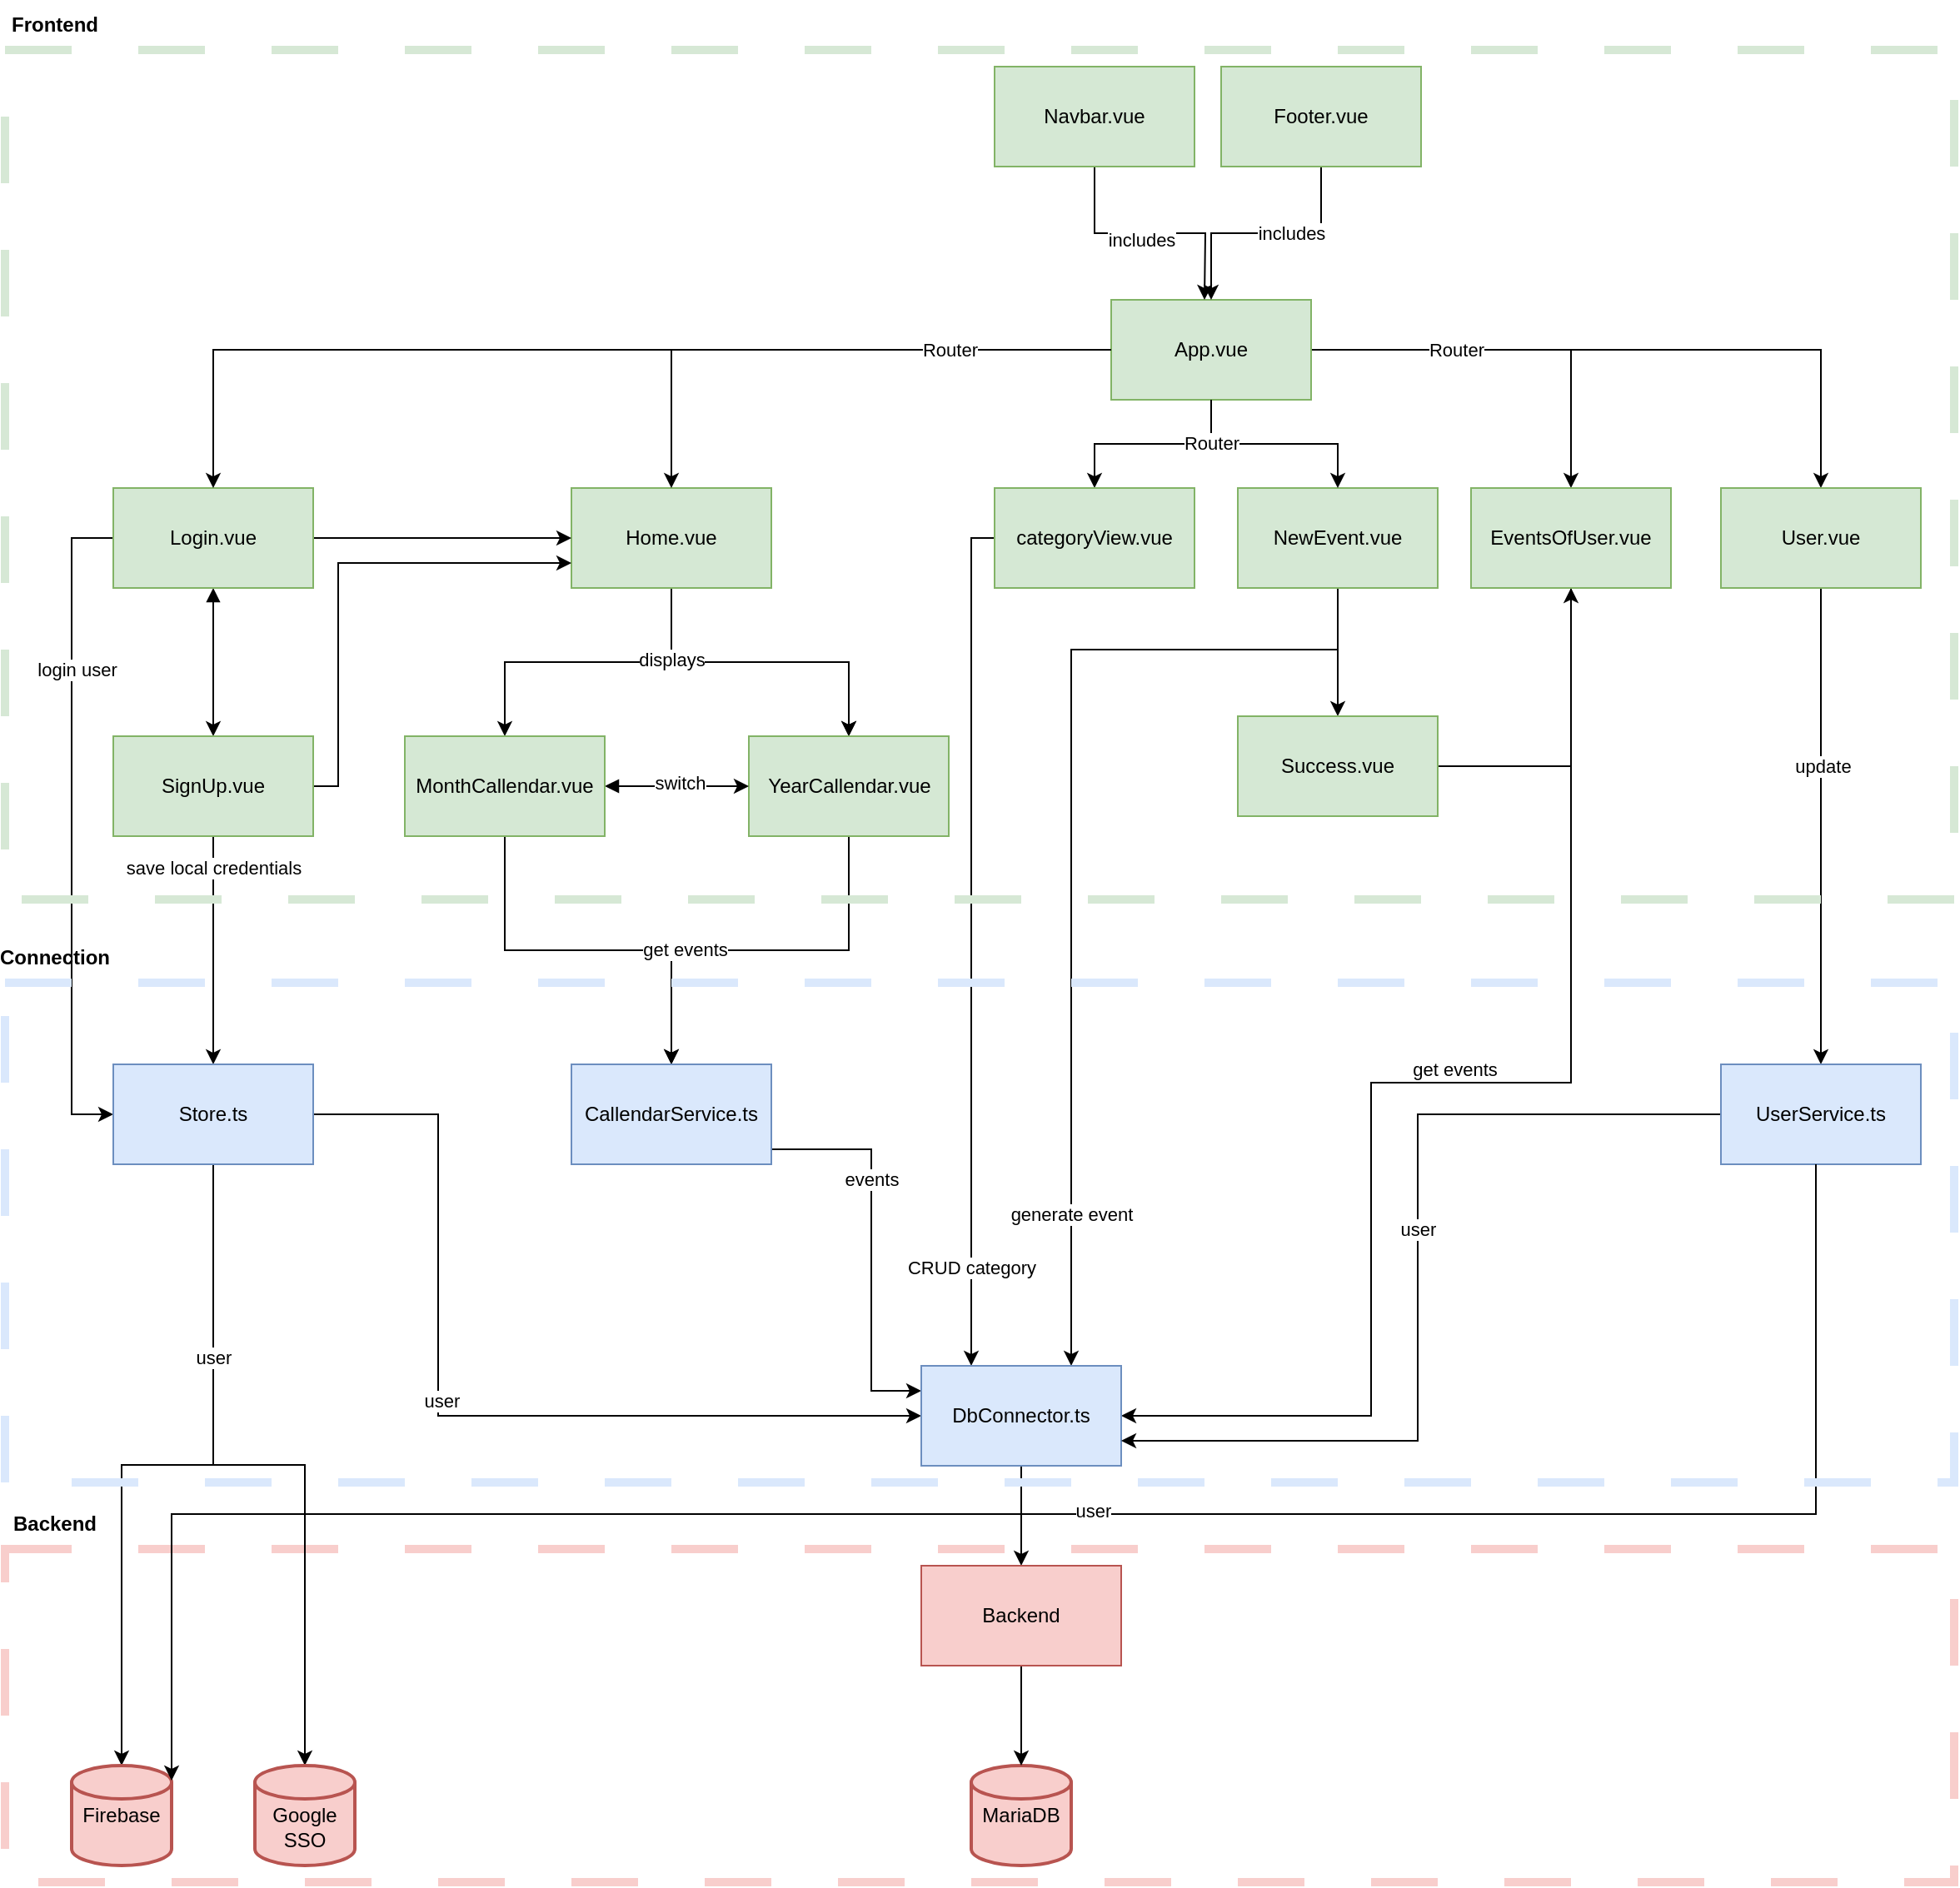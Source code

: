 <mxfile version="25.0.1">
  <diagram name="Page-1" id="Ka-O8l_bAWFAA6UwInnS">
    <mxGraphModel dx="2724" dy="1163" grid="1" gridSize="10" guides="1" tooltips="1" connect="1" arrows="1" fold="1" page="1" pageScale="1" pageWidth="827" pageHeight="1169" math="0" shadow="0">
      <root>
        <mxCell id="0" />
        <mxCell id="1" parent="0" />
        <mxCell id="SCFeL1x_HWJHzheNtqTO-99" value="" style="rounded=0;whiteSpace=wrap;html=1;fillColor=none;strokeColor=#f8cecc;dashed=1;dashPattern=8 8;strokeWidth=5;" vertex="1" parent="1">
          <mxGeometry x="-250" y="1030" width="1170" height="200" as="geometry" />
        </mxCell>
        <mxCell id="SCFeL1x_HWJHzheNtqTO-69" style="edgeStyle=orthogonalEdgeStyle;rounded=0;orthogonalLoop=1;jettySize=auto;html=1;" edge="1" parent="1" source="SCFeL1x_HWJHzheNtqTO-48" target="SCFeL1x_HWJHzheNtqTO-68">
          <mxGeometry relative="1" as="geometry" />
        </mxCell>
        <mxCell id="SCFeL1x_HWJHzheNtqTO-12" value="" style="edgeStyle=orthogonalEdgeStyle;rounded=0;orthogonalLoop=1;jettySize=auto;html=1;" edge="1" parent="1" source="SCFeL1x_HWJHzheNtqTO-1" target="SCFeL1x_HWJHzheNtqTO-11">
          <mxGeometry relative="1" as="geometry" />
        </mxCell>
        <mxCell id="SCFeL1x_HWJHzheNtqTO-19" value="" style="edgeStyle=orthogonalEdgeStyle;rounded=0;orthogonalLoop=1;jettySize=auto;html=1;" edge="1" parent="1" source="SCFeL1x_HWJHzheNtqTO-1" target="SCFeL1x_HWJHzheNtqTO-18">
          <mxGeometry relative="1" as="geometry" />
        </mxCell>
        <mxCell id="SCFeL1x_HWJHzheNtqTO-24" value="" style="edgeStyle=orthogonalEdgeStyle;rounded=0;orthogonalLoop=1;jettySize=auto;html=1;" edge="1" parent="1" source="SCFeL1x_HWJHzheNtqTO-1" target="SCFeL1x_HWJHzheNtqTO-23">
          <mxGeometry relative="1" as="geometry" />
        </mxCell>
        <mxCell id="SCFeL1x_HWJHzheNtqTO-25" value="Router" style="edgeLabel;html=1;align=center;verticalAlign=middle;resizable=0;points=[];" vertex="1" connectable="0" parent="SCFeL1x_HWJHzheNtqTO-24">
          <mxGeometry x="0.125" relative="1" as="geometry">
            <mxPoint x="-48" as="offset" />
          </mxGeometry>
        </mxCell>
        <mxCell id="SCFeL1x_HWJHzheNtqTO-1" value="App.vue" style="rounded=0;whiteSpace=wrap;html=1;fillColor=#d5e8d4;strokeColor=#82b366;" vertex="1" parent="1">
          <mxGeometry x="414" y="280" width="120" height="60" as="geometry" />
        </mxCell>
        <mxCell id="SCFeL1x_HWJHzheNtqTO-28" value="" style="edgeStyle=orthogonalEdgeStyle;rounded=0;orthogonalLoop=1;jettySize=auto;html=1;" edge="1" parent="1" source="SCFeL1x_HWJHzheNtqTO-2" target="SCFeL1x_HWJHzheNtqTO-27">
          <mxGeometry relative="1" as="geometry" />
        </mxCell>
        <mxCell id="SCFeL1x_HWJHzheNtqTO-30" value="" style="edgeStyle=orthogonalEdgeStyle;rounded=0;orthogonalLoop=1;jettySize=auto;html=1;" edge="1" parent="1" source="SCFeL1x_HWJHzheNtqTO-2" target="SCFeL1x_HWJHzheNtqTO-27">
          <mxGeometry relative="1" as="geometry" />
        </mxCell>
        <mxCell id="SCFeL1x_HWJHzheNtqTO-32" value="" style="edgeStyle=orthogonalEdgeStyle;rounded=0;orthogonalLoop=1;jettySize=auto;html=1;" edge="1" parent="1" source="SCFeL1x_HWJHzheNtqTO-2" target="SCFeL1x_HWJHzheNtqTO-31">
          <mxGeometry relative="1" as="geometry" />
        </mxCell>
        <mxCell id="SCFeL1x_HWJHzheNtqTO-33" value="displays" style="edgeLabel;html=1;align=center;verticalAlign=middle;resizable=0;points=[];" vertex="1" connectable="0" parent="SCFeL1x_HWJHzheNtqTO-32">
          <mxGeometry x="0.083" y="-2" relative="1" as="geometry">
            <mxPoint x="58" as="offset" />
          </mxGeometry>
        </mxCell>
        <mxCell id="SCFeL1x_HWJHzheNtqTO-2" value="Home.vue" style="whiteSpace=wrap;html=1;rounded=0;fillColor=#d5e8d4;strokeColor=#82b366;" vertex="1" parent="1">
          <mxGeometry x="90" y="393" width="120" height="60" as="geometry" />
        </mxCell>
        <mxCell id="SCFeL1x_HWJHzheNtqTO-8" value="" style="edgeStyle=orthogonalEdgeStyle;rounded=0;orthogonalLoop=1;jettySize=auto;html=1;startArrow=block;startFill=1;" edge="1" parent="1" source="SCFeL1x_HWJHzheNtqTO-5" target="SCFeL1x_HWJHzheNtqTO-7">
          <mxGeometry relative="1" as="geometry" />
        </mxCell>
        <mxCell id="SCFeL1x_HWJHzheNtqTO-34" style="edgeStyle=orthogonalEdgeStyle;rounded=0;orthogonalLoop=1;jettySize=auto;html=1;entryX=0;entryY=0.5;entryDx=0;entryDy=0;" edge="1" parent="1" source="SCFeL1x_HWJHzheNtqTO-5" target="SCFeL1x_HWJHzheNtqTO-2">
          <mxGeometry relative="1" as="geometry" />
        </mxCell>
        <mxCell id="SCFeL1x_HWJHzheNtqTO-85" style="edgeStyle=orthogonalEdgeStyle;rounded=0;orthogonalLoop=1;jettySize=auto;html=1;entryX=0;entryY=0.5;entryDx=0;entryDy=0;" edge="1" parent="1" source="SCFeL1x_HWJHzheNtqTO-5" target="SCFeL1x_HWJHzheNtqTO-48">
          <mxGeometry relative="1" as="geometry">
            <Array as="points">
              <mxPoint x="-210" y="423" />
              <mxPoint x="-210" y="769" />
            </Array>
          </mxGeometry>
        </mxCell>
        <mxCell id="SCFeL1x_HWJHzheNtqTO-86" value="login user" style="edgeLabel;html=1;align=center;verticalAlign=middle;resizable=0;points=[];" vertex="1" connectable="0" parent="SCFeL1x_HWJHzheNtqTO-85">
          <mxGeometry x="-0.475" y="3" relative="1" as="geometry">
            <mxPoint as="offset" />
          </mxGeometry>
        </mxCell>
        <mxCell id="SCFeL1x_HWJHzheNtqTO-5" value="Login.vue" style="whiteSpace=wrap;html=1;rounded=0;fillColor=#d5e8d4;strokeColor=#82b366;" vertex="1" parent="1">
          <mxGeometry x="-185" y="393" width="120" height="60" as="geometry" />
        </mxCell>
        <mxCell id="SCFeL1x_HWJHzheNtqTO-50" style="edgeStyle=orthogonalEdgeStyle;rounded=0;orthogonalLoop=1;jettySize=auto;html=1;entryX=0.5;entryY=0;entryDx=0;entryDy=0;" edge="1" parent="1" source="SCFeL1x_HWJHzheNtqTO-7" target="SCFeL1x_HWJHzheNtqTO-48">
          <mxGeometry relative="1" as="geometry" />
        </mxCell>
        <mxCell id="SCFeL1x_HWJHzheNtqTO-51" value="save local credentials" style="edgeLabel;html=1;align=center;verticalAlign=middle;resizable=0;points=[];" vertex="1" connectable="0" parent="SCFeL1x_HWJHzheNtqTO-50">
          <mxGeometry x="0.042" relative="1" as="geometry">
            <mxPoint y="-53" as="offset" />
          </mxGeometry>
        </mxCell>
        <mxCell id="SCFeL1x_HWJHzheNtqTO-87" style="edgeStyle=orthogonalEdgeStyle;rounded=0;orthogonalLoop=1;jettySize=auto;html=1;entryX=0;entryY=0.75;entryDx=0;entryDy=0;" edge="1" parent="1" source="SCFeL1x_HWJHzheNtqTO-7" target="SCFeL1x_HWJHzheNtqTO-2">
          <mxGeometry relative="1" as="geometry">
            <Array as="points">
              <mxPoint x="-50" y="572" />
              <mxPoint x="-50" y="438" />
            </Array>
          </mxGeometry>
        </mxCell>
        <mxCell id="SCFeL1x_HWJHzheNtqTO-7" value="SignUp.vue" style="whiteSpace=wrap;html=1;rounded=0;fillColor=#d5e8d4;strokeColor=#82b366;" vertex="1" parent="1">
          <mxGeometry x="-185" y="542" width="120" height="60" as="geometry" />
        </mxCell>
        <mxCell id="SCFeL1x_HWJHzheNtqTO-16" value="" style="edgeStyle=orthogonalEdgeStyle;rounded=0;orthogonalLoop=1;jettySize=auto;html=1;" edge="1" parent="1" source="SCFeL1x_HWJHzheNtqTO-9" target="SCFeL1x_HWJHzheNtqTO-15">
          <mxGeometry relative="1" as="geometry" />
        </mxCell>
        <mxCell id="SCFeL1x_HWJHzheNtqTO-79" style="edgeStyle=orthogonalEdgeStyle;rounded=0;orthogonalLoop=1;jettySize=auto;html=1;entryX=0.75;entryY=0;entryDx=0;entryDy=0;" edge="1" parent="1" source="SCFeL1x_HWJHzheNtqTO-9" target="SCFeL1x_HWJHzheNtqTO-57">
          <mxGeometry relative="1" as="geometry">
            <mxPoint x="390" y="920" as="targetPoint" />
            <Array as="points">
              <mxPoint x="550" y="490" />
              <mxPoint x="390" y="490" />
            </Array>
          </mxGeometry>
        </mxCell>
        <mxCell id="SCFeL1x_HWJHzheNtqTO-80" value="generate event" style="edgeLabel;html=1;align=center;verticalAlign=middle;resizable=0;points=[];" vertex="1" connectable="0" parent="SCFeL1x_HWJHzheNtqTO-79">
          <mxGeometry x="0.292" relative="1" as="geometry">
            <mxPoint y="131" as="offset" />
          </mxGeometry>
        </mxCell>
        <mxCell id="SCFeL1x_HWJHzheNtqTO-9" value="NewEvent.vue" style="rounded=0;whiteSpace=wrap;html=1;fillColor=#d5e8d4;strokeColor=#82b366;" vertex="1" parent="1">
          <mxGeometry x="490" y="393" width="120" height="60" as="geometry" />
        </mxCell>
        <mxCell id="SCFeL1x_HWJHzheNtqTO-73" value="" style="edgeStyle=orthogonalEdgeStyle;rounded=0;orthogonalLoop=1;jettySize=auto;html=1;" edge="1" parent="1" source="SCFeL1x_HWJHzheNtqTO-11" target="SCFeL1x_HWJHzheNtqTO-72">
          <mxGeometry relative="1" as="geometry" />
        </mxCell>
        <mxCell id="SCFeL1x_HWJHzheNtqTO-74" value="update" style="edgeLabel;html=1;align=center;verticalAlign=middle;resizable=0;points=[];" vertex="1" connectable="0" parent="SCFeL1x_HWJHzheNtqTO-73">
          <mxGeometry x="-0.253" y="1" relative="1" as="geometry">
            <mxPoint as="offset" />
          </mxGeometry>
        </mxCell>
        <mxCell id="SCFeL1x_HWJHzheNtqTO-11" value="User.vue" style="whiteSpace=wrap;html=1;rounded=0;fillColor=#d5e8d4;strokeColor=#82b366;" vertex="1" parent="1">
          <mxGeometry x="780" y="393" width="120" height="60" as="geometry" />
        </mxCell>
        <mxCell id="SCFeL1x_HWJHzheNtqTO-26" style="edgeStyle=orthogonalEdgeStyle;rounded=0;orthogonalLoop=1;jettySize=auto;html=1;entryX=0.5;entryY=1;entryDx=0;entryDy=0;" edge="1" parent="1" source="SCFeL1x_HWJHzheNtqTO-15" target="SCFeL1x_HWJHzheNtqTO-23">
          <mxGeometry relative="1" as="geometry" />
        </mxCell>
        <mxCell id="SCFeL1x_HWJHzheNtqTO-15" value="Success.vue" style="whiteSpace=wrap;html=1;rounded=0;fillColor=#d5e8d4;strokeColor=#82b366;" vertex="1" parent="1">
          <mxGeometry x="490" y="530" width="120" height="60" as="geometry" />
        </mxCell>
        <mxCell id="SCFeL1x_HWJHzheNtqTO-83" style="edgeStyle=orthogonalEdgeStyle;rounded=0;orthogonalLoop=1;jettySize=auto;html=1;entryX=0.25;entryY=0;entryDx=0;entryDy=0;" edge="1" parent="1" source="SCFeL1x_HWJHzheNtqTO-18" target="SCFeL1x_HWJHzheNtqTO-57">
          <mxGeometry relative="1" as="geometry">
            <Array as="points">
              <mxPoint x="330" y="423" />
            </Array>
          </mxGeometry>
        </mxCell>
        <mxCell id="SCFeL1x_HWJHzheNtqTO-84" value="CRUD category" style="edgeLabel;html=1;align=center;verticalAlign=middle;resizable=0;points=[];" vertex="1" connectable="0" parent="SCFeL1x_HWJHzheNtqTO-83">
          <mxGeometry x="0.62" y="1" relative="1" as="geometry">
            <mxPoint x="-1" y="38" as="offset" />
          </mxGeometry>
        </mxCell>
        <mxCell id="SCFeL1x_HWJHzheNtqTO-18" value="categoryView.vue" style="whiteSpace=wrap;html=1;rounded=0;fillColor=#d5e8d4;strokeColor=#82b366;" vertex="1" parent="1">
          <mxGeometry x="344" y="393" width="120" height="60" as="geometry" />
        </mxCell>
        <mxCell id="SCFeL1x_HWJHzheNtqTO-81" style="edgeStyle=orthogonalEdgeStyle;rounded=0;orthogonalLoop=1;jettySize=auto;html=1;entryX=1;entryY=0.5;entryDx=0;entryDy=0;" edge="1" parent="1" source="SCFeL1x_HWJHzheNtqTO-23" target="SCFeL1x_HWJHzheNtqTO-57">
          <mxGeometry relative="1" as="geometry">
            <Array as="points">
              <mxPoint x="690" y="750" />
              <mxPoint x="570" y="750" />
              <mxPoint x="570" y="950" />
            </Array>
          </mxGeometry>
        </mxCell>
        <mxCell id="SCFeL1x_HWJHzheNtqTO-82" value="get events" style="edgeLabel;html=1;align=center;verticalAlign=middle;resizable=0;points=[];" vertex="1" connectable="0" parent="SCFeL1x_HWJHzheNtqTO-81">
          <mxGeometry x="0.242" y="1" relative="1" as="geometry">
            <mxPoint x="49" y="-68" as="offset" />
          </mxGeometry>
        </mxCell>
        <mxCell id="SCFeL1x_HWJHzheNtqTO-23" value="EventsOfUser.vue" style="whiteSpace=wrap;html=1;rounded=0;fillColor=#d5e8d4;strokeColor=#82b366;" vertex="1" parent="1">
          <mxGeometry x="630" y="393" width="120" height="60" as="geometry" />
        </mxCell>
        <mxCell id="SCFeL1x_HWJHzheNtqTO-55" style="edgeStyle=orthogonalEdgeStyle;rounded=0;orthogonalLoop=1;jettySize=auto;html=1;entryX=0.5;entryY=0;entryDx=0;entryDy=0;" edge="1" parent="1" source="SCFeL1x_HWJHzheNtqTO-27" target="SCFeL1x_HWJHzheNtqTO-52">
          <mxGeometry relative="1" as="geometry" />
        </mxCell>
        <mxCell id="SCFeL1x_HWJHzheNtqTO-27" value="YearCallendar.vue" style="whiteSpace=wrap;html=1;rounded=0;fillColor=#d5e8d4;strokeColor=#82b366;" vertex="1" parent="1">
          <mxGeometry x="196.5" y="542" width="120" height="60" as="geometry" />
        </mxCell>
        <mxCell id="SCFeL1x_HWJHzheNtqTO-53" style="edgeStyle=orthogonalEdgeStyle;rounded=0;orthogonalLoop=1;jettySize=auto;html=1;" edge="1" parent="1" source="SCFeL1x_HWJHzheNtqTO-31" target="SCFeL1x_HWJHzheNtqTO-52">
          <mxGeometry relative="1" as="geometry" />
        </mxCell>
        <mxCell id="SCFeL1x_HWJHzheNtqTO-54" value="get events" style="edgeLabel;html=1;align=center;verticalAlign=middle;resizable=0;points=[];" vertex="1" connectable="0" parent="SCFeL1x_HWJHzheNtqTO-53">
          <mxGeometry x="0.21" relative="1" as="geometry">
            <mxPoint x="33" y="-1" as="offset" />
          </mxGeometry>
        </mxCell>
        <mxCell id="SCFeL1x_HWJHzheNtqTO-88" style="edgeStyle=orthogonalEdgeStyle;rounded=0;orthogonalLoop=1;jettySize=auto;html=1;entryX=0;entryY=0.5;entryDx=0;entryDy=0;startArrow=block;startFill=1;" edge="1" parent="1" source="SCFeL1x_HWJHzheNtqTO-31" target="SCFeL1x_HWJHzheNtqTO-27">
          <mxGeometry relative="1" as="geometry" />
        </mxCell>
        <mxCell id="SCFeL1x_HWJHzheNtqTO-89" value="switch" style="edgeLabel;html=1;align=center;verticalAlign=middle;resizable=0;points=[];" vertex="1" connectable="0" parent="SCFeL1x_HWJHzheNtqTO-88">
          <mxGeometry x="0.031" y="2" relative="1" as="geometry">
            <mxPoint as="offset" />
          </mxGeometry>
        </mxCell>
        <mxCell id="SCFeL1x_HWJHzheNtqTO-31" value="MonthCallendar.vue" style="whiteSpace=wrap;html=1;rounded=0;fillColor=#d5e8d4;strokeColor=#82b366;" vertex="1" parent="1">
          <mxGeometry x="-10" y="542" width="120" height="60" as="geometry" />
        </mxCell>
        <mxCell id="SCFeL1x_HWJHzheNtqTO-39" style="edgeStyle=orthogonalEdgeStyle;rounded=0;orthogonalLoop=1;jettySize=auto;html=1;exitX=0.5;exitY=1;exitDx=0;exitDy=0;" edge="1" parent="1" source="SCFeL1x_HWJHzheNtqTO-36">
          <mxGeometry relative="1" as="geometry">
            <mxPoint x="470" y="280" as="targetPoint" />
          </mxGeometry>
        </mxCell>
        <mxCell id="SCFeL1x_HWJHzheNtqTO-40" value="includes" style="edgeLabel;html=1;align=center;verticalAlign=middle;resizable=0;points=[];" vertex="1" connectable="0" parent="SCFeL1x_HWJHzheNtqTO-39">
          <mxGeometry x="-0.072" y="-4" relative="1" as="geometry">
            <mxPoint as="offset" />
          </mxGeometry>
        </mxCell>
        <mxCell id="SCFeL1x_HWJHzheNtqTO-36" value="Navbar.vue" style="rounded=0;whiteSpace=wrap;html=1;fillColor=#d5e8d4;strokeColor=#82b366;" vertex="1" parent="1">
          <mxGeometry x="344" y="140" width="120" height="60" as="geometry" />
        </mxCell>
        <mxCell id="SCFeL1x_HWJHzheNtqTO-38" style="edgeStyle=orthogonalEdgeStyle;rounded=0;orthogonalLoop=1;jettySize=auto;html=1;entryX=0.5;entryY=0;entryDx=0;entryDy=0;" edge="1" parent="1" source="SCFeL1x_HWJHzheNtqTO-37" target="SCFeL1x_HWJHzheNtqTO-1">
          <mxGeometry relative="1" as="geometry" />
        </mxCell>
        <mxCell id="SCFeL1x_HWJHzheNtqTO-41" value="includes" style="edgeLabel;html=1;align=center;verticalAlign=middle;resizable=0;points=[];" vertex="1" connectable="0" parent="SCFeL1x_HWJHzheNtqTO-38">
          <mxGeometry x="-0.205" relative="1" as="geometry">
            <mxPoint as="offset" />
          </mxGeometry>
        </mxCell>
        <mxCell id="SCFeL1x_HWJHzheNtqTO-37" value="Footer.vue" style="rounded=0;whiteSpace=wrap;html=1;fillColor=#d5e8d4;strokeColor=#82b366;" vertex="1" parent="1">
          <mxGeometry x="480" y="140" width="120" height="60" as="geometry" />
        </mxCell>
        <mxCell id="SCFeL1x_HWJHzheNtqTO-60" value="" style="edgeStyle=orthogonalEdgeStyle;rounded=0;orthogonalLoop=1;jettySize=auto;html=1;entryX=0.5;entryY=0;entryDx=0;entryDy=0;entryPerimeter=0;" edge="1" parent="1" source="SCFeL1x_HWJHzheNtqTO-48" target="SCFeL1x_HWJHzheNtqTO-63">
          <mxGeometry relative="1" as="geometry">
            <mxPoint x="-125" y="879" as="targetPoint" />
          </mxGeometry>
        </mxCell>
        <mxCell id="SCFeL1x_HWJHzheNtqTO-64" value="user" style="edgeLabel;html=1;align=center;verticalAlign=middle;resizable=0;points=[];" vertex="1" connectable="0" parent="SCFeL1x_HWJHzheNtqTO-60">
          <mxGeometry x="-0.444" y="3" relative="1" as="geometry">
            <mxPoint x="-3" as="offset" />
          </mxGeometry>
        </mxCell>
        <mxCell id="SCFeL1x_HWJHzheNtqTO-70" style="edgeStyle=orthogonalEdgeStyle;rounded=0;orthogonalLoop=1;jettySize=auto;html=1;entryX=0;entryY=0.5;entryDx=0;entryDy=0;" edge="1" parent="1" source="SCFeL1x_HWJHzheNtqTO-48" target="SCFeL1x_HWJHzheNtqTO-57">
          <mxGeometry relative="1" as="geometry">
            <Array as="points">
              <mxPoint x="10" y="769" />
              <mxPoint x="10" y="950" />
            </Array>
          </mxGeometry>
        </mxCell>
        <mxCell id="SCFeL1x_HWJHzheNtqTO-71" value="user" style="edgeLabel;html=1;align=center;verticalAlign=middle;resizable=0;points=[];" vertex="1" connectable="0" parent="SCFeL1x_HWJHzheNtqTO-70">
          <mxGeometry x="-0.095" y="2" relative="1" as="geometry">
            <mxPoint as="offset" />
          </mxGeometry>
        </mxCell>
        <mxCell id="SCFeL1x_HWJHzheNtqTO-48" value="Store.ts" style="rounded=0;whiteSpace=wrap;html=1;movable=1;resizable=1;rotatable=1;deletable=1;editable=1;locked=0;connectable=1;fillColor=#dae8fc;strokeColor=#6c8ebf;" vertex="1" parent="1">
          <mxGeometry x="-185" y="739" width="120" height="60" as="geometry" />
        </mxCell>
        <mxCell id="SCFeL1x_HWJHzheNtqTO-58" value="events" style="edgeStyle=orthogonalEdgeStyle;rounded=0;orthogonalLoop=1;jettySize=auto;html=1;entryX=0;entryY=0.25;entryDx=0;entryDy=0;exitX=1;exitY=0.5;exitDx=0;exitDy=0;" edge="1" parent="1" source="SCFeL1x_HWJHzheNtqTO-52" target="SCFeL1x_HWJHzheNtqTO-57">
          <mxGeometry x="-0.234" relative="1" as="geometry">
            <Array as="points">
              <mxPoint x="270" y="790" />
              <mxPoint x="270" y="935" />
            </Array>
            <mxPoint y="1" as="offset" />
          </mxGeometry>
        </mxCell>
        <mxCell id="SCFeL1x_HWJHzheNtqTO-52" value="CallendarService.ts" style="rounded=0;whiteSpace=wrap;html=1;fillColor=#dae8fc;strokeColor=#6c8ebf;" vertex="1" parent="1">
          <mxGeometry x="90" y="739" width="120" height="60" as="geometry" />
        </mxCell>
        <mxCell id="SCFeL1x_HWJHzheNtqTO-91" value="" style="edgeStyle=orthogonalEdgeStyle;rounded=0;orthogonalLoop=1;jettySize=auto;html=1;" edge="1" parent="1" source="SCFeL1x_HWJHzheNtqTO-57" target="SCFeL1x_HWJHzheNtqTO-90">
          <mxGeometry relative="1" as="geometry" />
        </mxCell>
        <mxCell id="SCFeL1x_HWJHzheNtqTO-57" value="DbConnector.ts" style="rounded=0;whiteSpace=wrap;html=1;fillColor=#dae8fc;strokeColor=#6c8ebf;" vertex="1" parent="1">
          <mxGeometry x="300" y="920" width="120" height="60" as="geometry" />
        </mxCell>
        <mxCell id="SCFeL1x_HWJHzheNtqTO-61" value="MariaDB" style="strokeWidth=2;html=1;shape=mxgraph.flowchart.database;whiteSpace=wrap;fillColor=#f8cecc;strokeColor=#b85450;" vertex="1" parent="1">
          <mxGeometry x="330" y="1160" width="60" height="60" as="geometry" />
        </mxCell>
        <mxCell id="SCFeL1x_HWJHzheNtqTO-63" value="Firebase" style="strokeWidth=2;html=1;shape=mxgraph.flowchart.database;whiteSpace=wrap;fillColor=#f8cecc;strokeColor=#b85450;" vertex="1" parent="1">
          <mxGeometry x="-210" y="1160" width="60" height="60" as="geometry" />
        </mxCell>
        <mxCell id="SCFeL1x_HWJHzheNtqTO-68" value="&lt;div&gt;&lt;br&gt;&lt;/div&gt;Google SSO" style="strokeWidth=2;html=1;shape=mxgraph.flowchart.database;whiteSpace=wrap;fillColor=#f8cecc;strokeColor=#b85450;" vertex="1" parent="1">
          <mxGeometry x="-100" y="1160" width="60" height="60" as="geometry" />
        </mxCell>
        <mxCell id="SCFeL1x_HWJHzheNtqTO-75" style="edgeStyle=orthogonalEdgeStyle;rounded=0;orthogonalLoop=1;jettySize=auto;html=1;entryX=1;entryY=0.75;entryDx=0;entryDy=0;" edge="1" parent="1" source="SCFeL1x_HWJHzheNtqTO-72" target="SCFeL1x_HWJHzheNtqTO-57">
          <mxGeometry relative="1" as="geometry">
            <Array as="points">
              <mxPoint x="598" y="769" />
              <mxPoint x="598" y="965" />
            </Array>
          </mxGeometry>
        </mxCell>
        <mxCell id="SCFeL1x_HWJHzheNtqTO-76" value="user" style="edgeLabel;html=1;align=center;verticalAlign=middle;resizable=0;points=[];" vertex="1" connectable="0" parent="SCFeL1x_HWJHzheNtqTO-75">
          <mxGeometry x="-0.097" relative="1" as="geometry">
            <mxPoint as="offset" />
          </mxGeometry>
        </mxCell>
        <mxCell id="SCFeL1x_HWJHzheNtqTO-72" value="UserService.ts" style="whiteSpace=wrap;html=1;rounded=0;fillColor=#dae8fc;strokeColor=#6c8ebf;" vertex="1" parent="1">
          <mxGeometry x="780" y="739" width="120" height="60" as="geometry" />
        </mxCell>
        <mxCell id="SCFeL1x_HWJHzheNtqTO-77" style="edgeStyle=orthogonalEdgeStyle;rounded=0;orthogonalLoop=1;jettySize=auto;html=1;entryX=1;entryY=0.15;entryDx=0;entryDy=0;entryPerimeter=0;" edge="1" parent="1" source="SCFeL1x_HWJHzheNtqTO-72" target="SCFeL1x_HWJHzheNtqTO-63">
          <mxGeometry relative="1" as="geometry">
            <Array as="points">
              <mxPoint x="837" y="1009" />
              <mxPoint x="-150" y="1009" />
            </Array>
          </mxGeometry>
        </mxCell>
        <mxCell id="SCFeL1x_HWJHzheNtqTO-78" value="user" style="edgeLabel;html=1;align=center;verticalAlign=middle;resizable=0;points=[];" vertex="1" connectable="0" parent="SCFeL1x_HWJHzheNtqTO-77">
          <mxGeometry x="-0.051" y="-2" relative="1" as="geometry">
            <mxPoint as="offset" />
          </mxGeometry>
        </mxCell>
        <mxCell id="SCFeL1x_HWJHzheNtqTO-10" value="" style="edgeStyle=orthogonalEdgeStyle;rounded=0;orthogonalLoop=1;jettySize=auto;html=1;" edge="1" parent="1" source="SCFeL1x_HWJHzheNtqTO-1" target="SCFeL1x_HWJHzheNtqTO-9">
          <mxGeometry relative="1" as="geometry" />
        </mxCell>
        <mxCell id="SCFeL1x_HWJHzheNtqTO-14" value="Router" style="edgeLabel;html=1;align=center;verticalAlign=middle;resizable=0;points=[];" vertex="1" connectable="0" parent="SCFeL1x_HWJHzheNtqTO-10">
          <mxGeometry x="0.075" y="1" relative="1" as="geometry">
            <mxPoint x="-43" as="offset" />
          </mxGeometry>
        </mxCell>
        <mxCell id="SCFeL1x_HWJHzheNtqTO-6" value="" style="edgeStyle=orthogonalEdgeStyle;rounded=0;orthogonalLoop=1;jettySize=auto;html=1;" edge="1" parent="1" source="SCFeL1x_HWJHzheNtqTO-1" target="SCFeL1x_HWJHzheNtqTO-5">
          <mxGeometry relative="1" as="geometry" />
        </mxCell>
        <mxCell id="SCFeL1x_HWJHzheNtqTO-3" value="" style="edgeStyle=orthogonalEdgeStyle;rounded=0;orthogonalLoop=1;jettySize=auto;html=1;" edge="1" parent="1" source="SCFeL1x_HWJHzheNtqTO-1" target="SCFeL1x_HWJHzheNtqTO-2">
          <mxGeometry relative="1" as="geometry" />
        </mxCell>
        <mxCell id="SCFeL1x_HWJHzheNtqTO-4" value="Router" style="edgeLabel;html=1;align=center;verticalAlign=middle;resizable=0;points=[];" vertex="1" connectable="0" parent="SCFeL1x_HWJHzheNtqTO-3">
          <mxGeometry x="-0.075" y="1" relative="1" as="geometry">
            <mxPoint x="63" y="-1" as="offset" />
          </mxGeometry>
        </mxCell>
        <mxCell id="SCFeL1x_HWJHzheNtqTO-92" style="edgeStyle=orthogonalEdgeStyle;rounded=0;orthogonalLoop=1;jettySize=auto;html=1;" edge="1" parent="1" source="SCFeL1x_HWJHzheNtqTO-90" target="SCFeL1x_HWJHzheNtqTO-61">
          <mxGeometry relative="1" as="geometry" />
        </mxCell>
        <mxCell id="SCFeL1x_HWJHzheNtqTO-90" value="Backend" style="whiteSpace=wrap;html=1;fillColor=#f8cecc;strokeColor=#b85450;rounded=0;" vertex="1" parent="1">
          <mxGeometry x="300" y="1040" width="120" height="60" as="geometry" />
        </mxCell>
        <mxCell id="SCFeL1x_HWJHzheNtqTO-94" value="" style="rounded=0;whiteSpace=wrap;html=1;fillColor=none;strokeColor=#d6e8d5;dashed=1;dashPattern=8 8;strokeWidth=5;" vertex="1" parent="1">
          <mxGeometry x="-250" y="130" width="1170" height="510" as="geometry" />
        </mxCell>
        <mxCell id="SCFeL1x_HWJHzheNtqTO-95" value="&lt;b&gt;Frontend&lt;/b&gt;" style="text;html=1;align=center;verticalAlign=middle;whiteSpace=wrap;rounded=0;fillColor=none;strokeColor=none;" vertex="1" parent="1">
          <mxGeometry x="-250" y="100" width="60" height="30" as="geometry" />
        </mxCell>
        <mxCell id="SCFeL1x_HWJHzheNtqTO-96" value="&lt;b&gt;Connection&lt;/b&gt;" style="text;html=1;align=center;verticalAlign=middle;whiteSpace=wrap;rounded=0;fillColor=none;strokeColor=none;" vertex="1" parent="1">
          <mxGeometry x="-250" y="660" width="60" height="30" as="geometry" />
        </mxCell>
        <mxCell id="SCFeL1x_HWJHzheNtqTO-97" value="" style="rounded=0;whiteSpace=wrap;html=1;fillColor=none;strokeColor=#dae8fc;dashed=1;dashPattern=8 8;strokeWidth=5;" vertex="1" parent="1">
          <mxGeometry x="-250" y="690" width="1170" height="300" as="geometry" />
        </mxCell>
        <mxCell id="SCFeL1x_HWJHzheNtqTO-98" value="&lt;b&gt;Backend&lt;/b&gt;" style="text;html=1;align=center;verticalAlign=middle;whiteSpace=wrap;rounded=0;fillColor=none;strokeColor=none;" vertex="1" parent="1">
          <mxGeometry x="-250" y="1000" width="60" height="30" as="geometry" />
        </mxCell>
      </root>
    </mxGraphModel>
  </diagram>
</mxfile>
